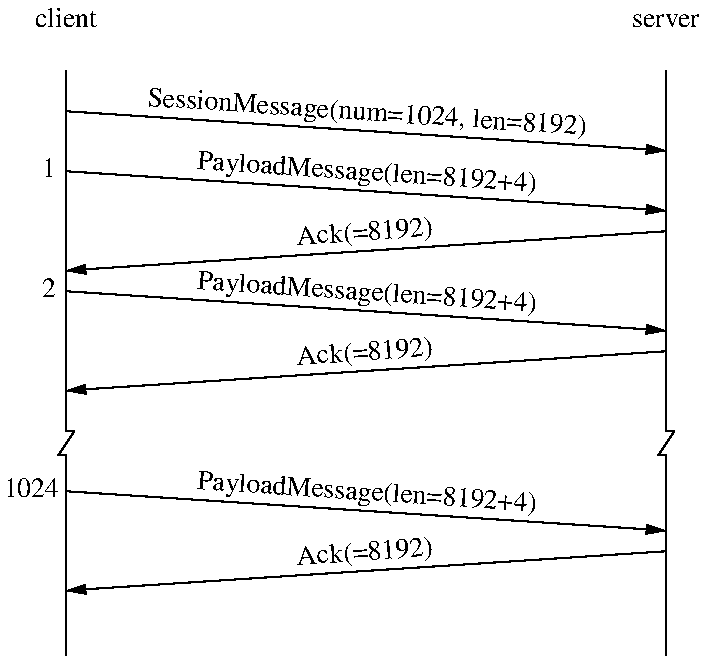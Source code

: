 .PS
C: box invis "client"
line from C.s down 1.8
line right 0.04
line left 0.08 down 0.12
line right 0.04
line down 1
S: box invis "server" at C+(3,0)
line from S.s down 1.8
line right 0.04
line left 0.08 down 0.12
line right 0.04
line down 1
arrow from C.s-(0, 0.2) to S.s-(0, 0.4) "SessionMessage(num=1024, len=8192)" "" aligned
arrow from C.s-(0, 0.5) to S.s-(0, 0.7) "PayloadMessage(len=8192+4)" "" aligned
arrow <- from C.s-(0, 1.0) to S.s-(0, 0.8) "Ack(=8192)" "" aligned
arrow from C.s-(0, 1.1) to S.s-(0, 1.3) "PayloadMessage(len=8192+4)" "" aligned
arrow <- from C.s-(0, 1.6) to S.s-(0, 1.4) "Ack(=8192)" "" aligned
box invis "1     " at C.s-(0,0.5)
box invis "2     " at C.s-(0,1.1)
arrow from C.s-(0, 2.1) to S.s-(0, 2.3) "PayloadMessage(len=8192+4)" "" aligned
arrow <- from C.s-(0, 2.6) to S.s-(0, 2.4) "Ack(=8192)" "" aligned
box invis "1024          " at C.s-(0,2.1)
.PE
